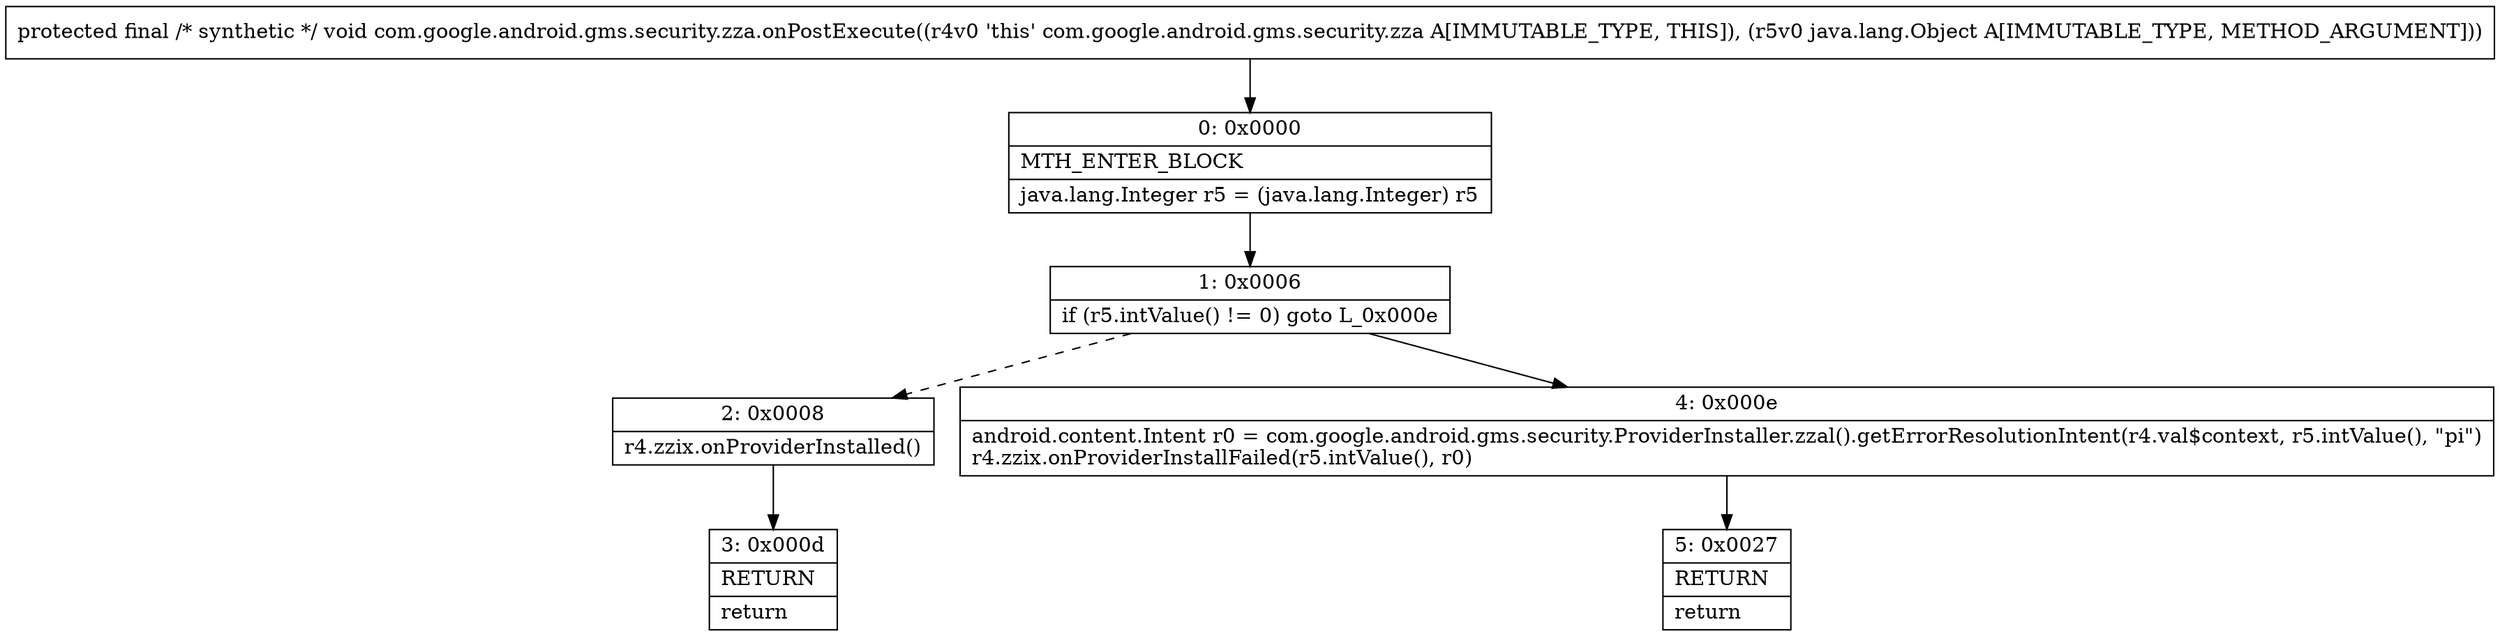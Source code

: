 digraph "CFG forcom.google.android.gms.security.zza.onPostExecute(Ljava\/lang\/Object;)V" {
Node_0 [shape=record,label="{0\:\ 0x0000|MTH_ENTER_BLOCK\l|java.lang.Integer r5 = (java.lang.Integer) r5\l}"];
Node_1 [shape=record,label="{1\:\ 0x0006|if (r5.intValue() != 0) goto L_0x000e\l}"];
Node_2 [shape=record,label="{2\:\ 0x0008|r4.zzix.onProviderInstalled()\l}"];
Node_3 [shape=record,label="{3\:\ 0x000d|RETURN\l|return\l}"];
Node_4 [shape=record,label="{4\:\ 0x000e|android.content.Intent r0 = com.google.android.gms.security.ProviderInstaller.zzal().getErrorResolutionIntent(r4.val$context, r5.intValue(), \"pi\")\lr4.zzix.onProviderInstallFailed(r5.intValue(), r0)\l}"];
Node_5 [shape=record,label="{5\:\ 0x0027|RETURN\l|return\l}"];
MethodNode[shape=record,label="{protected final \/* synthetic *\/ void com.google.android.gms.security.zza.onPostExecute((r4v0 'this' com.google.android.gms.security.zza A[IMMUTABLE_TYPE, THIS]), (r5v0 java.lang.Object A[IMMUTABLE_TYPE, METHOD_ARGUMENT])) }"];
MethodNode -> Node_0;
Node_0 -> Node_1;
Node_1 -> Node_2[style=dashed];
Node_1 -> Node_4;
Node_2 -> Node_3;
Node_4 -> Node_5;
}

